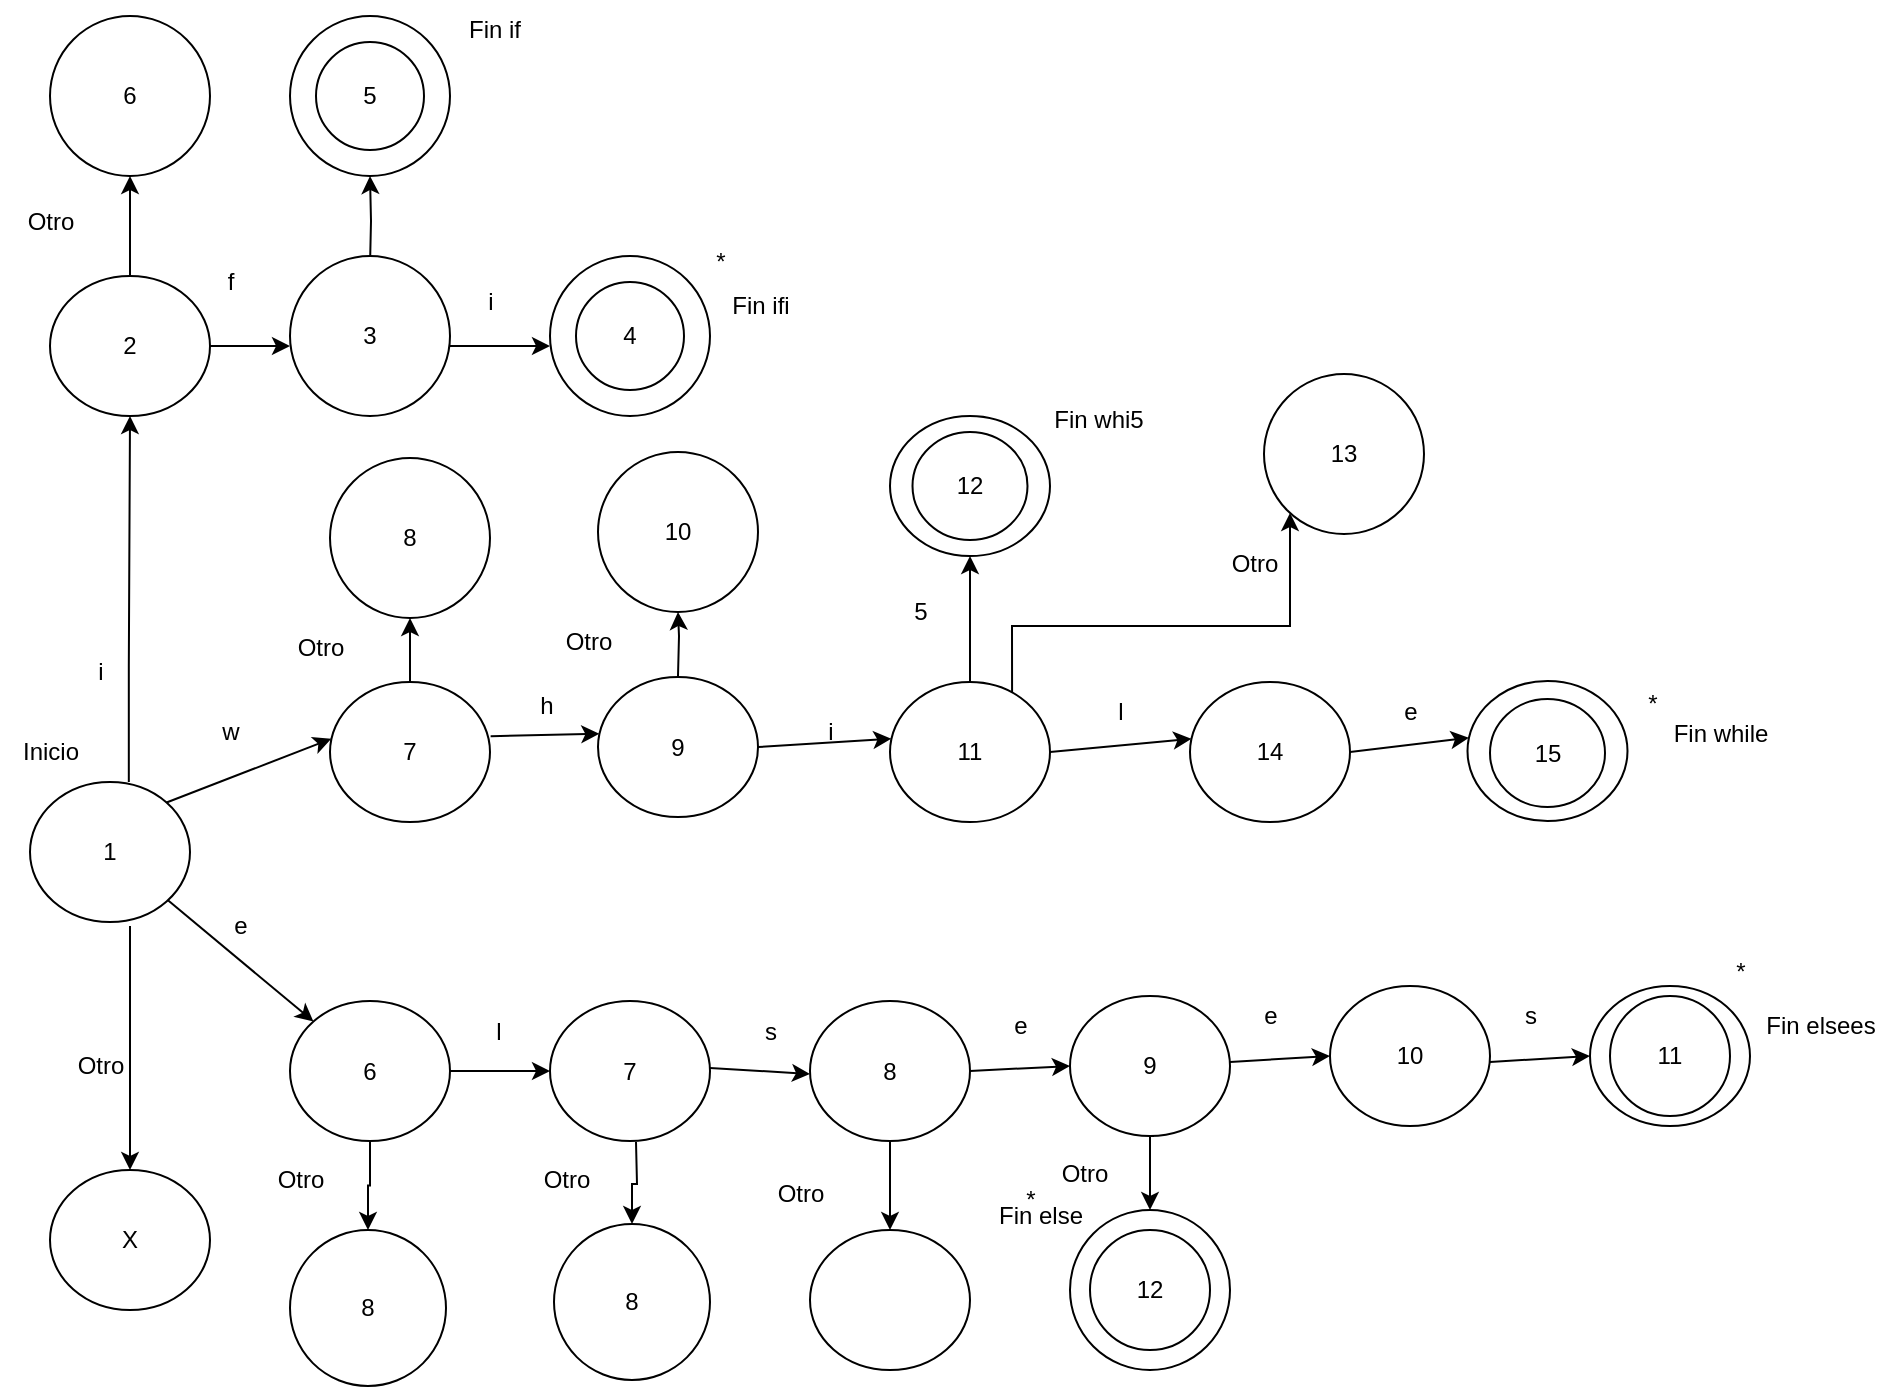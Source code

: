 <mxfile version="26.0.14">
  <diagram name="Página-1" id="7jj-D7QKgP62pjIoDFZG">
    <mxGraphModel dx="1235" dy="1783" grid="1" gridSize="10" guides="1" tooltips="1" connect="1" arrows="1" fold="1" page="1" pageScale="1" pageWidth="827" pageHeight="1169" math="0" shadow="0">
      <root>
        <mxCell id="0" />
        <mxCell id="1" parent="0" />
        <mxCell id="vCwx7-z7giKHeCWRHlMr-38" style="edgeStyle=orthogonalEdgeStyle;rounded=0;orthogonalLoop=1;jettySize=auto;html=1;entryX=0.5;entryY=0;entryDx=0;entryDy=0;" edge="1" parent="1" target="vCwx7-z7giKHeCWRHlMr-35">
          <mxGeometry relative="1" as="geometry">
            <mxPoint x="180" y="339.5" as="targetPoint" />
            <mxPoint x="180" y="170" as="sourcePoint" />
            <Array as="points">
              <mxPoint x="180" y="287" />
            </Array>
          </mxGeometry>
        </mxCell>
        <mxCell id="vCwx7-z7giKHeCWRHlMr-1" value="1" style="ellipse;whiteSpace=wrap;html=1;" vertex="1" parent="1">
          <mxGeometry x="130" y="98" width="80" height="70" as="geometry" />
        </mxCell>
        <mxCell id="vCwx7-z7giKHeCWRHlMr-19" value="" style="endArrow=classic;html=1;rounded=0;entryX=0;entryY=0;entryDx=0;entryDy=0;" edge="1" parent="1" source="vCwx7-z7giKHeCWRHlMr-1" target="vCwx7-z7giKHeCWRHlMr-21">
          <mxGeometry width="50" height="50" relative="1" as="geometry">
            <mxPoint x="130" y="230" as="sourcePoint" />
            <mxPoint x="230" y="190" as="targetPoint" />
            <Array as="points" />
          </mxGeometry>
        </mxCell>
        <mxCell id="vCwx7-z7giKHeCWRHlMr-139" style="edgeStyle=orthogonalEdgeStyle;rounded=0;orthogonalLoop=1;jettySize=auto;html=1;entryX=0.5;entryY=0;entryDx=0;entryDy=0;" edge="1" parent="1" source="vCwx7-z7giKHeCWRHlMr-21" target="vCwx7-z7giKHeCWRHlMr-138">
          <mxGeometry relative="1" as="geometry" />
        </mxCell>
        <mxCell id="vCwx7-z7giKHeCWRHlMr-21" value="6" style="ellipse;whiteSpace=wrap;html=1;" vertex="1" parent="1">
          <mxGeometry x="260" y="207.5" width="80" height="70" as="geometry" />
        </mxCell>
        <mxCell id="vCwx7-z7giKHeCWRHlMr-22" value="e" style="text;html=1;align=center;verticalAlign=middle;resizable=0;points=[];autosize=1;strokeColor=none;fillColor=none;" vertex="1" parent="1">
          <mxGeometry x="220" y="155" width="30" height="30" as="geometry" />
        </mxCell>
        <mxCell id="vCwx7-z7giKHeCWRHlMr-23" value="8" style="ellipse;whiteSpace=wrap;html=1;" vertex="1" parent="1">
          <mxGeometry x="520" y="207.5" width="80" height="70" as="geometry" />
        </mxCell>
        <mxCell id="vCwx7-z7giKHeCWRHlMr-24" value="9" style="ellipse;whiteSpace=wrap;html=1;" vertex="1" parent="1">
          <mxGeometry x="650" y="205" width="80" height="70" as="geometry" />
        </mxCell>
        <mxCell id="vCwx7-z7giKHeCWRHlMr-25" value="" style="endArrow=classic;html=1;rounded=0;exitX=1;exitY=0.5;exitDx=0;exitDy=0;entryX=0;entryY=0.5;entryDx=0;entryDy=0;" edge="1" parent="1" source="vCwx7-z7giKHeCWRHlMr-23" target="vCwx7-z7giKHeCWRHlMr-24">
          <mxGeometry width="50" height="50" relative="1" as="geometry">
            <mxPoint x="609" y="237.5" as="sourcePoint" />
            <mxPoint x="630" y="243" as="targetPoint" />
          </mxGeometry>
        </mxCell>
        <mxCell id="vCwx7-z7giKHeCWRHlMr-27" value="7" style="ellipse;whiteSpace=wrap;html=1;" vertex="1" parent="1">
          <mxGeometry x="390" y="207.5" width="80" height="70" as="geometry" />
        </mxCell>
        <mxCell id="vCwx7-z7giKHeCWRHlMr-28" value="" style="endArrow=classic;html=1;rounded=0;exitX=1;exitY=0.5;exitDx=0;exitDy=0;entryX=0;entryY=0.5;entryDx=0;entryDy=0;" edge="1" parent="1" source="vCwx7-z7giKHeCWRHlMr-21" target="vCwx7-z7giKHeCWRHlMr-27">
          <mxGeometry width="50" height="50" relative="1" as="geometry">
            <mxPoint x="329.5" y="239.5" as="sourcePoint" />
            <mxPoint x="379" y="239.5" as="targetPoint" />
          </mxGeometry>
        </mxCell>
        <mxCell id="vCwx7-z7giKHeCWRHlMr-29" value="" style="endArrow=classic;html=1;rounded=0;exitX=1;exitY=0.5;exitDx=0;exitDy=0;entryX=0;entryY=0.5;entryDx=0;entryDy=0;" edge="1" parent="1">
          <mxGeometry width="50" height="50" relative="1" as="geometry">
            <mxPoint x="470" y="241" as="sourcePoint" />
            <mxPoint x="520" y="244" as="targetPoint" />
          </mxGeometry>
        </mxCell>
        <mxCell id="vCwx7-z7giKHeCWRHlMr-30" value="l" style="text;html=1;align=center;verticalAlign=middle;resizable=0;points=[];autosize=1;strokeColor=none;fillColor=none;" vertex="1" parent="1">
          <mxGeometry x="349" y="207.5" width="30" height="30" as="geometry" />
        </mxCell>
        <mxCell id="vCwx7-z7giKHeCWRHlMr-31" value="s" style="text;html=1;align=center;verticalAlign=middle;resizable=0;points=[];autosize=1;strokeColor=none;fillColor=none;" vertex="1" parent="1">
          <mxGeometry x="485" y="207.5" width="30" height="30" as="geometry" />
        </mxCell>
        <mxCell id="vCwx7-z7giKHeCWRHlMr-32" value="e" style="text;html=1;align=center;verticalAlign=middle;resizable=0;points=[];autosize=1;strokeColor=none;fillColor=none;" vertex="1" parent="1">
          <mxGeometry x="610" y="205" width="30" height="30" as="geometry" />
        </mxCell>
        <mxCell id="vCwx7-z7giKHeCWRHlMr-33" value="Fin elsees" style="text;html=1;align=center;verticalAlign=middle;resizable=0;points=[];autosize=1;strokeColor=none;fillColor=none;" vertex="1" parent="1">
          <mxGeometry x="985" y="205" width="80" height="30" as="geometry" />
        </mxCell>
        <mxCell id="vCwx7-z7giKHeCWRHlMr-34" value="Inicio" style="text;html=1;align=center;verticalAlign=middle;resizable=0;points=[];autosize=1;strokeColor=none;fillColor=none;" vertex="1" parent="1">
          <mxGeometry x="115" y="68" width="50" height="30" as="geometry" />
        </mxCell>
        <mxCell id="vCwx7-z7giKHeCWRHlMr-35" value="X" style="ellipse;whiteSpace=wrap;html=1;" vertex="1" parent="1">
          <mxGeometry x="140" y="292" width="80" height="70" as="geometry" />
        </mxCell>
        <mxCell id="vCwx7-z7giKHeCWRHlMr-39" value="10" style="ellipse;whiteSpace=wrap;html=1;" vertex="1" parent="1">
          <mxGeometry x="780" y="200" width="80" height="70" as="geometry" />
        </mxCell>
        <mxCell id="vCwx7-z7giKHeCWRHlMr-40" value="" style="endArrow=classic;html=1;rounded=0;exitX=1;exitY=0.5;exitDx=0;exitDy=0;entryX=0;entryY=0.5;entryDx=0;entryDy=0;" edge="1" parent="1" target="vCwx7-z7giKHeCWRHlMr-39">
          <mxGeometry width="50" height="50" relative="1" as="geometry">
            <mxPoint x="730" y="238" as="sourcePoint" />
            <mxPoint x="760" y="238" as="targetPoint" />
          </mxGeometry>
        </mxCell>
        <mxCell id="vCwx7-z7giKHeCWRHlMr-41" value="e" style="text;html=1;align=center;verticalAlign=middle;resizable=0;points=[];autosize=1;strokeColor=none;fillColor=none;" vertex="1" parent="1">
          <mxGeometry x="735" y="200" width="30" height="30" as="geometry" />
        </mxCell>
        <mxCell id="vCwx7-z7giKHeCWRHlMr-42" value="" style="ellipse;whiteSpace=wrap;html=1;" vertex="1" parent="1">
          <mxGeometry x="910" y="200" width="80" height="70" as="geometry" />
        </mxCell>
        <mxCell id="vCwx7-z7giKHeCWRHlMr-43" value="" style="endArrow=classic;html=1;rounded=0;exitX=1;exitY=0.5;exitDx=0;exitDy=0;entryX=0;entryY=0.5;entryDx=0;entryDy=0;" edge="1" parent="1" target="vCwx7-z7giKHeCWRHlMr-42">
          <mxGeometry width="50" height="50" relative="1" as="geometry">
            <mxPoint x="860" y="238" as="sourcePoint" />
            <mxPoint x="890" y="238" as="targetPoint" />
          </mxGeometry>
        </mxCell>
        <mxCell id="vCwx7-z7giKHeCWRHlMr-44" value="s" style="text;html=1;align=center;verticalAlign=middle;resizable=0;points=[];autosize=1;strokeColor=none;fillColor=none;" vertex="1" parent="1">
          <mxGeometry x="865" y="200" width="30" height="30" as="geometry" />
        </mxCell>
        <mxCell id="vCwx7-z7giKHeCWRHlMr-26" value="11" style="ellipse;whiteSpace=wrap;html=1;aspect=fixed;" vertex="1" parent="1">
          <mxGeometry x="920" y="205" width="60" height="60" as="geometry" />
        </mxCell>
        <mxCell id="vCwx7-z7giKHeCWRHlMr-53" value="" style="endArrow=classic;html=1;rounded=0;entryX=0.5;entryY=0;entryDx=0;entryDy=0;" edge="1" parent="1" source="vCwx7-z7giKHeCWRHlMr-23" target="vCwx7-z7giKHeCWRHlMr-55">
          <mxGeometry width="50" height="50" relative="1" as="geometry">
            <mxPoint x="620" y="352" as="sourcePoint" />
            <mxPoint x="660" y="322" as="targetPoint" />
          </mxGeometry>
        </mxCell>
        <mxCell id="vCwx7-z7giKHeCWRHlMr-55" value="" style="ellipse;whiteSpace=wrap;html=1;" vertex="1" parent="1">
          <mxGeometry x="520" y="322" width="80" height="70" as="geometry" />
        </mxCell>
        <mxCell id="vCwx7-z7giKHeCWRHlMr-57" value="Otro" style="text;html=1;align=center;verticalAlign=middle;resizable=0;points=[];autosize=1;strokeColor=none;fillColor=none;" vertex="1" parent="1">
          <mxGeometry x="490" y="289" width="50" height="30" as="geometry" />
        </mxCell>
        <mxCell id="vCwx7-z7giKHeCWRHlMr-58" value="*" style="text;html=1;align=center;verticalAlign=middle;resizable=0;points=[];autosize=1;strokeColor=none;fillColor=none;" vertex="1" parent="1">
          <mxGeometry x="615" y="292" width="30" height="30" as="geometry" />
        </mxCell>
        <mxCell id="vCwx7-z7giKHeCWRHlMr-61" value="*" style="text;html=1;align=center;verticalAlign=middle;resizable=0;points=[];autosize=1;strokeColor=none;fillColor=none;" vertex="1" parent="1">
          <mxGeometry x="970" y="177.5" width="30" height="30" as="geometry" />
        </mxCell>
        <mxCell id="vCwx7-z7giKHeCWRHlMr-62" value="Fin else" style="text;html=1;align=center;verticalAlign=middle;resizable=0;points=[];autosize=1;strokeColor=none;fillColor=none;" vertex="1" parent="1">
          <mxGeometry x="600" y="300" width="70" height="30" as="geometry" />
        </mxCell>
        <mxCell id="vCwx7-z7giKHeCWRHlMr-64" value="" style="endArrow=classic;html=1;rounded=0;exitX=1;exitY=0;exitDx=0;exitDy=0;entryX=0.008;entryY=0.406;entryDx=0;entryDy=0;entryPerimeter=0;" edge="1" parent="1" source="vCwx7-z7giKHeCWRHlMr-1" target="vCwx7-z7giKHeCWRHlMr-65">
          <mxGeometry width="50" height="50" relative="1" as="geometry">
            <mxPoint x="280" y="158" as="sourcePoint" />
            <mxPoint x="270" y="146" as="targetPoint" />
          </mxGeometry>
        </mxCell>
        <mxCell id="vCwx7-z7giKHeCWRHlMr-65" value="7" style="ellipse;whiteSpace=wrap;html=1;" vertex="1" parent="1">
          <mxGeometry x="280" y="48" width="80" height="70" as="geometry" />
        </mxCell>
        <mxCell id="vCwx7-z7giKHeCWRHlMr-66" value="w" style="text;html=1;align=center;verticalAlign=middle;resizable=0;points=[];autosize=1;strokeColor=none;fillColor=none;" vertex="1" parent="1">
          <mxGeometry x="215" y="58" width="30" height="30" as="geometry" />
        </mxCell>
        <mxCell id="vCwx7-z7giKHeCWRHlMr-69" value="" style="endArrow=classic;html=1;rounded=0;exitX=1.004;exitY=0.387;exitDx=0;exitDy=0;exitPerimeter=0;entryX=0.008;entryY=0.406;entryDx=0;entryDy=0;entryPerimeter=0;" edge="1" parent="1" target="vCwx7-z7giKHeCWRHlMr-70" source="vCwx7-z7giKHeCWRHlMr-65">
          <mxGeometry width="50" height="50" relative="1" as="geometry">
            <mxPoint x="360" y="150" as="sourcePoint" />
            <mxPoint x="420" y="153" as="targetPoint" />
          </mxGeometry>
        </mxCell>
        <mxCell id="vCwx7-z7giKHeCWRHlMr-70" value="9" style="ellipse;whiteSpace=wrap;html=1;" vertex="1" parent="1">
          <mxGeometry x="414" y="45.5" width="80" height="70" as="geometry" />
        </mxCell>
        <mxCell id="vCwx7-z7giKHeCWRHlMr-71" value="h" style="text;html=1;align=center;verticalAlign=middle;resizable=0;points=[];autosize=1;strokeColor=none;fillColor=none;" vertex="1" parent="1">
          <mxGeometry x="373" y="45" width="30" height="30" as="geometry" />
        </mxCell>
        <mxCell id="vCwx7-z7giKHeCWRHlMr-72" value="" style="endArrow=classic;html=1;rounded=0;exitX=1;exitY=0.5;exitDx=0;exitDy=0;entryX=0.008;entryY=0.406;entryDx=0;entryDy=0;entryPerimeter=0;" edge="1" parent="1" target="vCwx7-z7giKHeCWRHlMr-73" source="vCwx7-z7giKHeCWRHlMr-70">
          <mxGeometry width="50" height="50" relative="1" as="geometry">
            <mxPoint x="505" y="157" as="sourcePoint" />
            <mxPoint x="565" y="160" as="targetPoint" />
          </mxGeometry>
        </mxCell>
        <mxCell id="vCwx7-z7giKHeCWRHlMr-73" value="11" style="ellipse;whiteSpace=wrap;html=1;" vertex="1" parent="1">
          <mxGeometry x="560" y="48" width="80" height="70" as="geometry" />
        </mxCell>
        <mxCell id="vCwx7-z7giKHeCWRHlMr-74" value="i" style="text;html=1;align=center;verticalAlign=middle;resizable=0;points=[];autosize=1;strokeColor=none;fillColor=none;" vertex="1" parent="1">
          <mxGeometry x="515" y="58" width="30" height="30" as="geometry" />
        </mxCell>
        <mxCell id="vCwx7-z7giKHeCWRHlMr-75" value="Otro" style="text;html=1;align=center;verticalAlign=middle;resizable=0;points=[];autosize=1;strokeColor=none;fillColor=none;" vertex="1" parent="1">
          <mxGeometry x="140" y="224.5" width="50" height="30" as="geometry" />
        </mxCell>
        <mxCell id="vCwx7-z7giKHeCWRHlMr-76" value="" style="endArrow=classic;html=1;rounded=0;exitX=0.5;exitY=0;exitDx=0;exitDy=0;entryX=0.5;entryY=1;entryDx=0;entryDy=0;" edge="1" parent="1" source="vCwx7-z7giKHeCWRHlMr-73" target="vCwx7-z7giKHeCWRHlMr-90">
          <mxGeometry width="50" height="50" relative="1" as="geometry">
            <mxPoint x="600" y="50" as="sourcePoint" />
            <mxPoint x="600" y="-10" as="targetPoint" />
          </mxGeometry>
        </mxCell>
        <mxCell id="vCwx7-z7giKHeCWRHlMr-77" value="5" style="text;html=1;align=center;verticalAlign=middle;resizable=0;points=[];autosize=1;strokeColor=none;fillColor=none;" vertex="1" parent="1">
          <mxGeometry x="560" y="-2" width="30" height="30" as="geometry" />
        </mxCell>
        <mxCell id="vCwx7-z7giKHeCWRHlMr-79" value="" style="endArrow=classic;html=1;rounded=0;exitX=1;exitY=0.5;exitDx=0;exitDy=0;entryX=0.008;entryY=0.406;entryDx=0;entryDy=0;entryPerimeter=0;" edge="1" parent="1" target="vCwx7-z7giKHeCWRHlMr-80" source="vCwx7-z7giKHeCWRHlMr-73">
          <mxGeometry width="50" height="50" relative="1" as="geometry">
            <mxPoint x="645" y="94" as="sourcePoint" />
            <mxPoint x="705" y="97" as="targetPoint" />
          </mxGeometry>
        </mxCell>
        <mxCell id="vCwx7-z7giKHeCWRHlMr-80" value="14" style="ellipse;whiteSpace=wrap;html=1;" vertex="1" parent="1">
          <mxGeometry x="710" y="48" width="80" height="70" as="geometry" />
        </mxCell>
        <mxCell id="vCwx7-z7giKHeCWRHlMr-81" value="l" style="text;html=1;align=center;verticalAlign=middle;resizable=0;points=[];autosize=1;strokeColor=none;fillColor=none;" vertex="1" parent="1">
          <mxGeometry x="660" y="48" width="30" height="30" as="geometry" />
        </mxCell>
        <mxCell id="vCwx7-z7giKHeCWRHlMr-82" value="" style="endArrow=classic;html=1;rounded=0;exitX=1;exitY=0.5;exitDx=0;exitDy=0;entryX=0.008;entryY=0.406;entryDx=0;entryDy=0;entryPerimeter=0;" edge="1" parent="1" target="vCwx7-z7giKHeCWRHlMr-83" source="vCwx7-z7giKHeCWRHlMr-80">
          <mxGeometry width="50" height="50" relative="1" as="geometry">
            <mxPoint x="790" y="97.5" as="sourcePoint" />
            <mxPoint x="850" y="100.5" as="targetPoint" />
          </mxGeometry>
        </mxCell>
        <mxCell id="vCwx7-z7giKHeCWRHlMr-83" value="" style="ellipse;whiteSpace=wrap;html=1;" vertex="1" parent="1">
          <mxGeometry x="848.75" y="47.5" width="80" height="70" as="geometry" />
        </mxCell>
        <mxCell id="vCwx7-z7giKHeCWRHlMr-84" value="e" style="text;html=1;align=center;verticalAlign=middle;resizable=0;points=[];autosize=1;strokeColor=none;fillColor=none;" vertex="1" parent="1">
          <mxGeometry x="805" y="48" width="30" height="30" as="geometry" />
        </mxCell>
        <mxCell id="vCwx7-z7giKHeCWRHlMr-86" value="15" style="ellipse;whiteSpace=wrap;html=1;" vertex="1" parent="1">
          <mxGeometry x="860" y="56.5" width="57.5" height="54" as="geometry" />
        </mxCell>
        <mxCell id="vCwx7-z7giKHeCWRHlMr-88" value="*" style="text;html=1;align=center;verticalAlign=middle;resizable=0;points=[];autosize=1;strokeColor=none;fillColor=none;" vertex="1" parent="1">
          <mxGeometry x="926.25" y="43.5" width="30" height="30" as="geometry" />
        </mxCell>
        <mxCell id="vCwx7-z7giKHeCWRHlMr-89" value="Fin while" style="text;html=1;align=center;verticalAlign=middle;resizable=0;points=[];autosize=1;strokeColor=none;fillColor=none;" vertex="1" parent="1">
          <mxGeometry x="940" y="59" width="70" height="30" as="geometry" />
        </mxCell>
        <mxCell id="vCwx7-z7giKHeCWRHlMr-90" value="" style="ellipse;whiteSpace=wrap;html=1;" vertex="1" parent="1">
          <mxGeometry x="560" y="-85" width="80" height="70" as="geometry" />
        </mxCell>
        <mxCell id="vCwx7-z7giKHeCWRHlMr-91" value="12" style="ellipse;whiteSpace=wrap;html=1;" vertex="1" parent="1">
          <mxGeometry x="571.25" y="-77" width="57.5" height="54" as="geometry" />
        </mxCell>
        <mxCell id="vCwx7-z7giKHeCWRHlMr-92" value="Fin whi5" style="text;html=1;align=center;verticalAlign=middle;resizable=0;points=[];autosize=1;strokeColor=none;fillColor=none;" vertex="1" parent="1">
          <mxGeometry x="628.75" y="-98" width="70" height="30" as="geometry" />
        </mxCell>
        <mxCell id="vCwx7-z7giKHeCWRHlMr-96" value="" style="endArrow=classic;html=1;rounded=0;exitX=0.5;exitY=0;exitDx=0;exitDy=0;entryX=0.5;entryY=1;entryDx=0;entryDy=0;" edge="1" parent="1" target="vCwx7-z7giKHeCWRHlMr-97">
          <mxGeometry width="50" height="50" relative="1" as="geometry">
            <mxPoint x="179.41" y="98" as="sourcePoint" />
            <mxPoint x="179.41" y="-10" as="targetPoint" />
            <Array as="points">
              <mxPoint x="179.41" y="40" />
            </Array>
          </mxGeometry>
        </mxCell>
        <mxCell id="vCwx7-z7giKHeCWRHlMr-99" style="edgeStyle=orthogonalEdgeStyle;rounded=0;orthogonalLoop=1;jettySize=auto;html=1;" edge="1" parent="1" source="vCwx7-z7giKHeCWRHlMr-97">
          <mxGeometry relative="1" as="geometry">
            <mxPoint x="260" y="-120" as="targetPoint" />
          </mxGeometry>
        </mxCell>
        <mxCell id="vCwx7-z7giKHeCWRHlMr-108" style="edgeStyle=orthogonalEdgeStyle;rounded=0;orthogonalLoop=1;jettySize=auto;html=1;" edge="1" parent="1" source="vCwx7-z7giKHeCWRHlMr-97" target="vCwx7-z7giKHeCWRHlMr-109">
          <mxGeometry relative="1" as="geometry">
            <mxPoint x="180" y="-205" as="targetPoint" />
          </mxGeometry>
        </mxCell>
        <mxCell id="vCwx7-z7giKHeCWRHlMr-97" value="2" style="ellipse;whiteSpace=wrap;html=1;" vertex="1" parent="1">
          <mxGeometry x="140" y="-155" width="80" height="70" as="geometry" />
        </mxCell>
        <mxCell id="vCwx7-z7giKHeCWRHlMr-98" value="i" style="text;html=1;align=center;verticalAlign=middle;resizable=0;points=[];autosize=1;strokeColor=none;fillColor=none;" vertex="1" parent="1">
          <mxGeometry x="150" y="28" width="30" height="30" as="geometry" />
        </mxCell>
        <mxCell id="vCwx7-z7giKHeCWRHlMr-102" style="edgeStyle=orthogonalEdgeStyle;rounded=0;orthogonalLoop=1;jettySize=auto;html=1;" edge="1" parent="1">
          <mxGeometry relative="1" as="geometry">
            <mxPoint x="390" y="-120" as="targetPoint" />
            <mxPoint x="340" y="-120" as="sourcePoint" />
          </mxGeometry>
        </mxCell>
        <mxCell id="vCwx7-z7giKHeCWRHlMr-115" style="edgeStyle=orthogonalEdgeStyle;rounded=0;orthogonalLoop=1;jettySize=auto;html=1;entryX=0.5;entryY=1;entryDx=0;entryDy=0;" edge="1" parent="1" target="vCwx7-z7giKHeCWRHlMr-110">
          <mxGeometry relative="1" as="geometry">
            <mxPoint x="300" y="-160" as="sourcePoint" />
          </mxGeometry>
        </mxCell>
        <mxCell id="vCwx7-z7giKHeCWRHlMr-100" value="3" style="ellipse;whiteSpace=wrap;html=1;aspect=fixed;" vertex="1" parent="1">
          <mxGeometry x="260" y="-165" width="80" height="80" as="geometry" />
        </mxCell>
        <mxCell id="vCwx7-z7giKHeCWRHlMr-101" value="f" style="text;html=1;align=center;verticalAlign=middle;resizable=0;points=[];autosize=1;strokeColor=none;fillColor=none;" vertex="1" parent="1">
          <mxGeometry x="215" y="-167" width="30" height="30" as="geometry" />
        </mxCell>
        <mxCell id="vCwx7-z7giKHeCWRHlMr-103" value="" style="ellipse;whiteSpace=wrap;html=1;aspect=fixed;" vertex="1" parent="1">
          <mxGeometry x="390" y="-165" width="80" height="80" as="geometry" />
        </mxCell>
        <mxCell id="vCwx7-z7giKHeCWRHlMr-104" value="4" style="ellipse;whiteSpace=wrap;html=1;aspect=fixed;" vertex="1" parent="1">
          <mxGeometry x="403" y="-152" width="54" height="54" as="geometry" />
        </mxCell>
        <mxCell id="vCwx7-z7giKHeCWRHlMr-105" value="Fin ifi" style="text;html=1;align=center;verticalAlign=middle;resizable=0;points=[];autosize=1;strokeColor=none;fillColor=none;" vertex="1" parent="1">
          <mxGeometry x="470" y="-155" width="50" height="30" as="geometry" />
        </mxCell>
        <mxCell id="vCwx7-z7giKHeCWRHlMr-106" value="*" style="text;html=1;align=center;verticalAlign=middle;resizable=0;points=[];autosize=1;strokeColor=none;fillColor=none;" vertex="1" parent="1">
          <mxGeometry x="460" y="-177" width="30" height="30" as="geometry" />
        </mxCell>
        <mxCell id="vCwx7-z7giKHeCWRHlMr-107" value="i" style="text;html=1;align=center;verticalAlign=middle;resizable=0;points=[];autosize=1;strokeColor=none;fillColor=none;" vertex="1" parent="1">
          <mxGeometry x="345" y="-157" width="30" height="30" as="geometry" />
        </mxCell>
        <mxCell id="vCwx7-z7giKHeCWRHlMr-109" value="6" style="ellipse;whiteSpace=wrap;html=1;aspect=fixed;" vertex="1" parent="1">
          <mxGeometry x="140" y="-285" width="80" height="80" as="geometry" />
        </mxCell>
        <mxCell id="vCwx7-z7giKHeCWRHlMr-110" value="" style="ellipse;whiteSpace=wrap;html=1;aspect=fixed;" vertex="1" parent="1">
          <mxGeometry x="260" y="-285" width="80" height="80" as="geometry" />
        </mxCell>
        <mxCell id="vCwx7-z7giKHeCWRHlMr-111" value="5" style="ellipse;whiteSpace=wrap;html=1;aspect=fixed;" vertex="1" parent="1">
          <mxGeometry x="273" y="-272" width="54" height="54" as="geometry" />
        </mxCell>
        <mxCell id="vCwx7-z7giKHeCWRHlMr-117" value="Fin if" style="text;html=1;align=center;verticalAlign=middle;resizable=0;points=[];autosize=1;strokeColor=none;fillColor=none;" vertex="1" parent="1">
          <mxGeometry x="337" y="-293" width="50" height="30" as="geometry" />
        </mxCell>
        <mxCell id="vCwx7-z7giKHeCWRHlMr-123" value="Otro" style="text;html=1;align=center;verticalAlign=middle;resizable=0;points=[];autosize=1;strokeColor=none;fillColor=none;" vertex="1" parent="1">
          <mxGeometry x="115" y="-197" width="50" height="30" as="geometry" />
        </mxCell>
        <mxCell id="vCwx7-z7giKHeCWRHlMr-127" style="edgeStyle=orthogonalEdgeStyle;rounded=0;orthogonalLoop=1;jettySize=auto;html=1;exitX=0.5;exitY=0;exitDx=0;exitDy=0;" edge="1" parent="1" target="vCwx7-z7giKHeCWRHlMr-128" source="vCwx7-z7giKHeCWRHlMr-65">
          <mxGeometry relative="1" as="geometry">
            <mxPoint x="320" y="25.5" as="targetPoint" />
            <mxPoint x="320" y="50" as="sourcePoint" />
          </mxGeometry>
        </mxCell>
        <mxCell id="vCwx7-z7giKHeCWRHlMr-128" value="8" style="ellipse;whiteSpace=wrap;html=1;aspect=fixed;" vertex="1" parent="1">
          <mxGeometry x="280" y="-64" width="80" height="80" as="geometry" />
        </mxCell>
        <mxCell id="vCwx7-z7giKHeCWRHlMr-129" value="Otro" style="text;html=1;align=center;verticalAlign=middle;resizable=0;points=[];autosize=1;strokeColor=none;fillColor=none;" vertex="1" parent="1">
          <mxGeometry x="250" y="15.5" width="50" height="30" as="geometry" />
        </mxCell>
        <mxCell id="vCwx7-z7giKHeCWRHlMr-132" style="edgeStyle=orthogonalEdgeStyle;rounded=0;orthogonalLoop=1;jettySize=auto;html=1;exitX=0.5;exitY=0;exitDx=0;exitDy=0;" edge="1" parent="1" target="vCwx7-z7giKHeCWRHlMr-133">
          <mxGeometry relative="1" as="geometry">
            <mxPoint x="454" y="22.5" as="targetPoint" />
            <mxPoint x="454" y="45" as="sourcePoint" />
          </mxGeometry>
        </mxCell>
        <mxCell id="vCwx7-z7giKHeCWRHlMr-133" value="10" style="ellipse;whiteSpace=wrap;html=1;aspect=fixed;" vertex="1" parent="1">
          <mxGeometry x="414" y="-67" width="80" height="80" as="geometry" />
        </mxCell>
        <mxCell id="vCwx7-z7giKHeCWRHlMr-134" value="Otro" style="text;html=1;align=center;verticalAlign=middle;resizable=0;points=[];autosize=1;strokeColor=none;fillColor=none;" vertex="1" parent="1">
          <mxGeometry x="384" y="12.5" width="50" height="30" as="geometry" />
        </mxCell>
        <mxCell id="vCwx7-z7giKHeCWRHlMr-135" style="edgeStyle=orthogonalEdgeStyle;rounded=0;orthogonalLoop=1;jettySize=auto;html=1;exitX=0.763;exitY=0.075;exitDx=0;exitDy=0;exitPerimeter=0;" edge="1" parent="1" target="vCwx7-z7giKHeCWRHlMr-136" source="vCwx7-z7giKHeCWRHlMr-73">
          <mxGeometry relative="1" as="geometry">
            <mxPoint x="787" y="-16.5" as="targetPoint" />
            <mxPoint x="787" y="6" as="sourcePoint" />
            <Array as="points">
              <mxPoint x="621" y="20" />
              <mxPoint x="760" y="20" />
            </Array>
          </mxGeometry>
        </mxCell>
        <mxCell id="vCwx7-z7giKHeCWRHlMr-136" value="13" style="ellipse;whiteSpace=wrap;html=1;aspect=fixed;" vertex="1" parent="1">
          <mxGeometry x="747" y="-106" width="80" height="80" as="geometry" />
        </mxCell>
        <mxCell id="vCwx7-z7giKHeCWRHlMr-137" value="Otro" style="text;html=1;align=center;verticalAlign=middle;resizable=0;points=[];autosize=1;strokeColor=none;fillColor=none;" vertex="1" parent="1">
          <mxGeometry x="717" y="-26.5" width="50" height="30" as="geometry" />
        </mxCell>
        <mxCell id="vCwx7-z7giKHeCWRHlMr-138" value="8" style="ellipse;whiteSpace=wrap;html=1;aspect=fixed;" vertex="1" parent="1">
          <mxGeometry x="260" y="322" width="78" height="78" as="geometry" />
        </mxCell>
        <mxCell id="vCwx7-z7giKHeCWRHlMr-140" value="Otro" style="text;html=1;align=center;verticalAlign=middle;resizable=0;points=[];autosize=1;strokeColor=none;fillColor=none;" vertex="1" parent="1">
          <mxGeometry x="240" y="282" width="50" height="30" as="geometry" />
        </mxCell>
        <mxCell id="vCwx7-z7giKHeCWRHlMr-141" style="edgeStyle=orthogonalEdgeStyle;rounded=0;orthogonalLoop=1;jettySize=auto;html=1;entryX=0.5;entryY=0;entryDx=0;entryDy=0;" edge="1" parent="1" target="vCwx7-z7giKHeCWRHlMr-142">
          <mxGeometry relative="1" as="geometry">
            <mxPoint x="433" y="278" as="sourcePoint" />
          </mxGeometry>
        </mxCell>
        <mxCell id="vCwx7-z7giKHeCWRHlMr-142" value="8" style="ellipse;whiteSpace=wrap;html=1;aspect=fixed;" vertex="1" parent="1">
          <mxGeometry x="392" y="319" width="78" height="78" as="geometry" />
        </mxCell>
        <mxCell id="vCwx7-z7giKHeCWRHlMr-143" value="Otro" style="text;html=1;align=center;verticalAlign=middle;resizable=0;points=[];autosize=1;strokeColor=none;fillColor=none;" vertex="1" parent="1">
          <mxGeometry x="373" y="282" width="50" height="30" as="geometry" />
        </mxCell>
        <mxCell id="vCwx7-z7giKHeCWRHlMr-144" style="edgeStyle=orthogonalEdgeStyle;rounded=0;orthogonalLoop=1;jettySize=auto;html=1;entryX=0.5;entryY=0;entryDx=0;entryDy=0;" edge="1" parent="1" target="vCwx7-z7giKHeCWRHlMr-145">
          <mxGeometry relative="1" as="geometry">
            <mxPoint x="692" y="275" as="sourcePoint" />
          </mxGeometry>
        </mxCell>
        <mxCell id="vCwx7-z7giKHeCWRHlMr-145" value="" style="ellipse;whiteSpace=wrap;html=1;aspect=fixed;" vertex="1" parent="1">
          <mxGeometry x="650" y="312" width="80" height="80" as="geometry" />
        </mxCell>
        <mxCell id="vCwx7-z7giKHeCWRHlMr-146" value="Otro" style="text;html=1;align=center;verticalAlign=middle;resizable=0;points=[];autosize=1;strokeColor=none;fillColor=none;" vertex="1" parent="1">
          <mxGeometry x="632" y="279" width="50" height="30" as="geometry" />
        </mxCell>
        <mxCell id="vCwx7-z7giKHeCWRHlMr-56" value="12" style="ellipse;whiteSpace=wrap;html=1;aspect=fixed;" vertex="1" parent="1">
          <mxGeometry x="660" y="322" width="60" height="60" as="geometry" />
        </mxCell>
      </root>
    </mxGraphModel>
  </diagram>
</mxfile>
